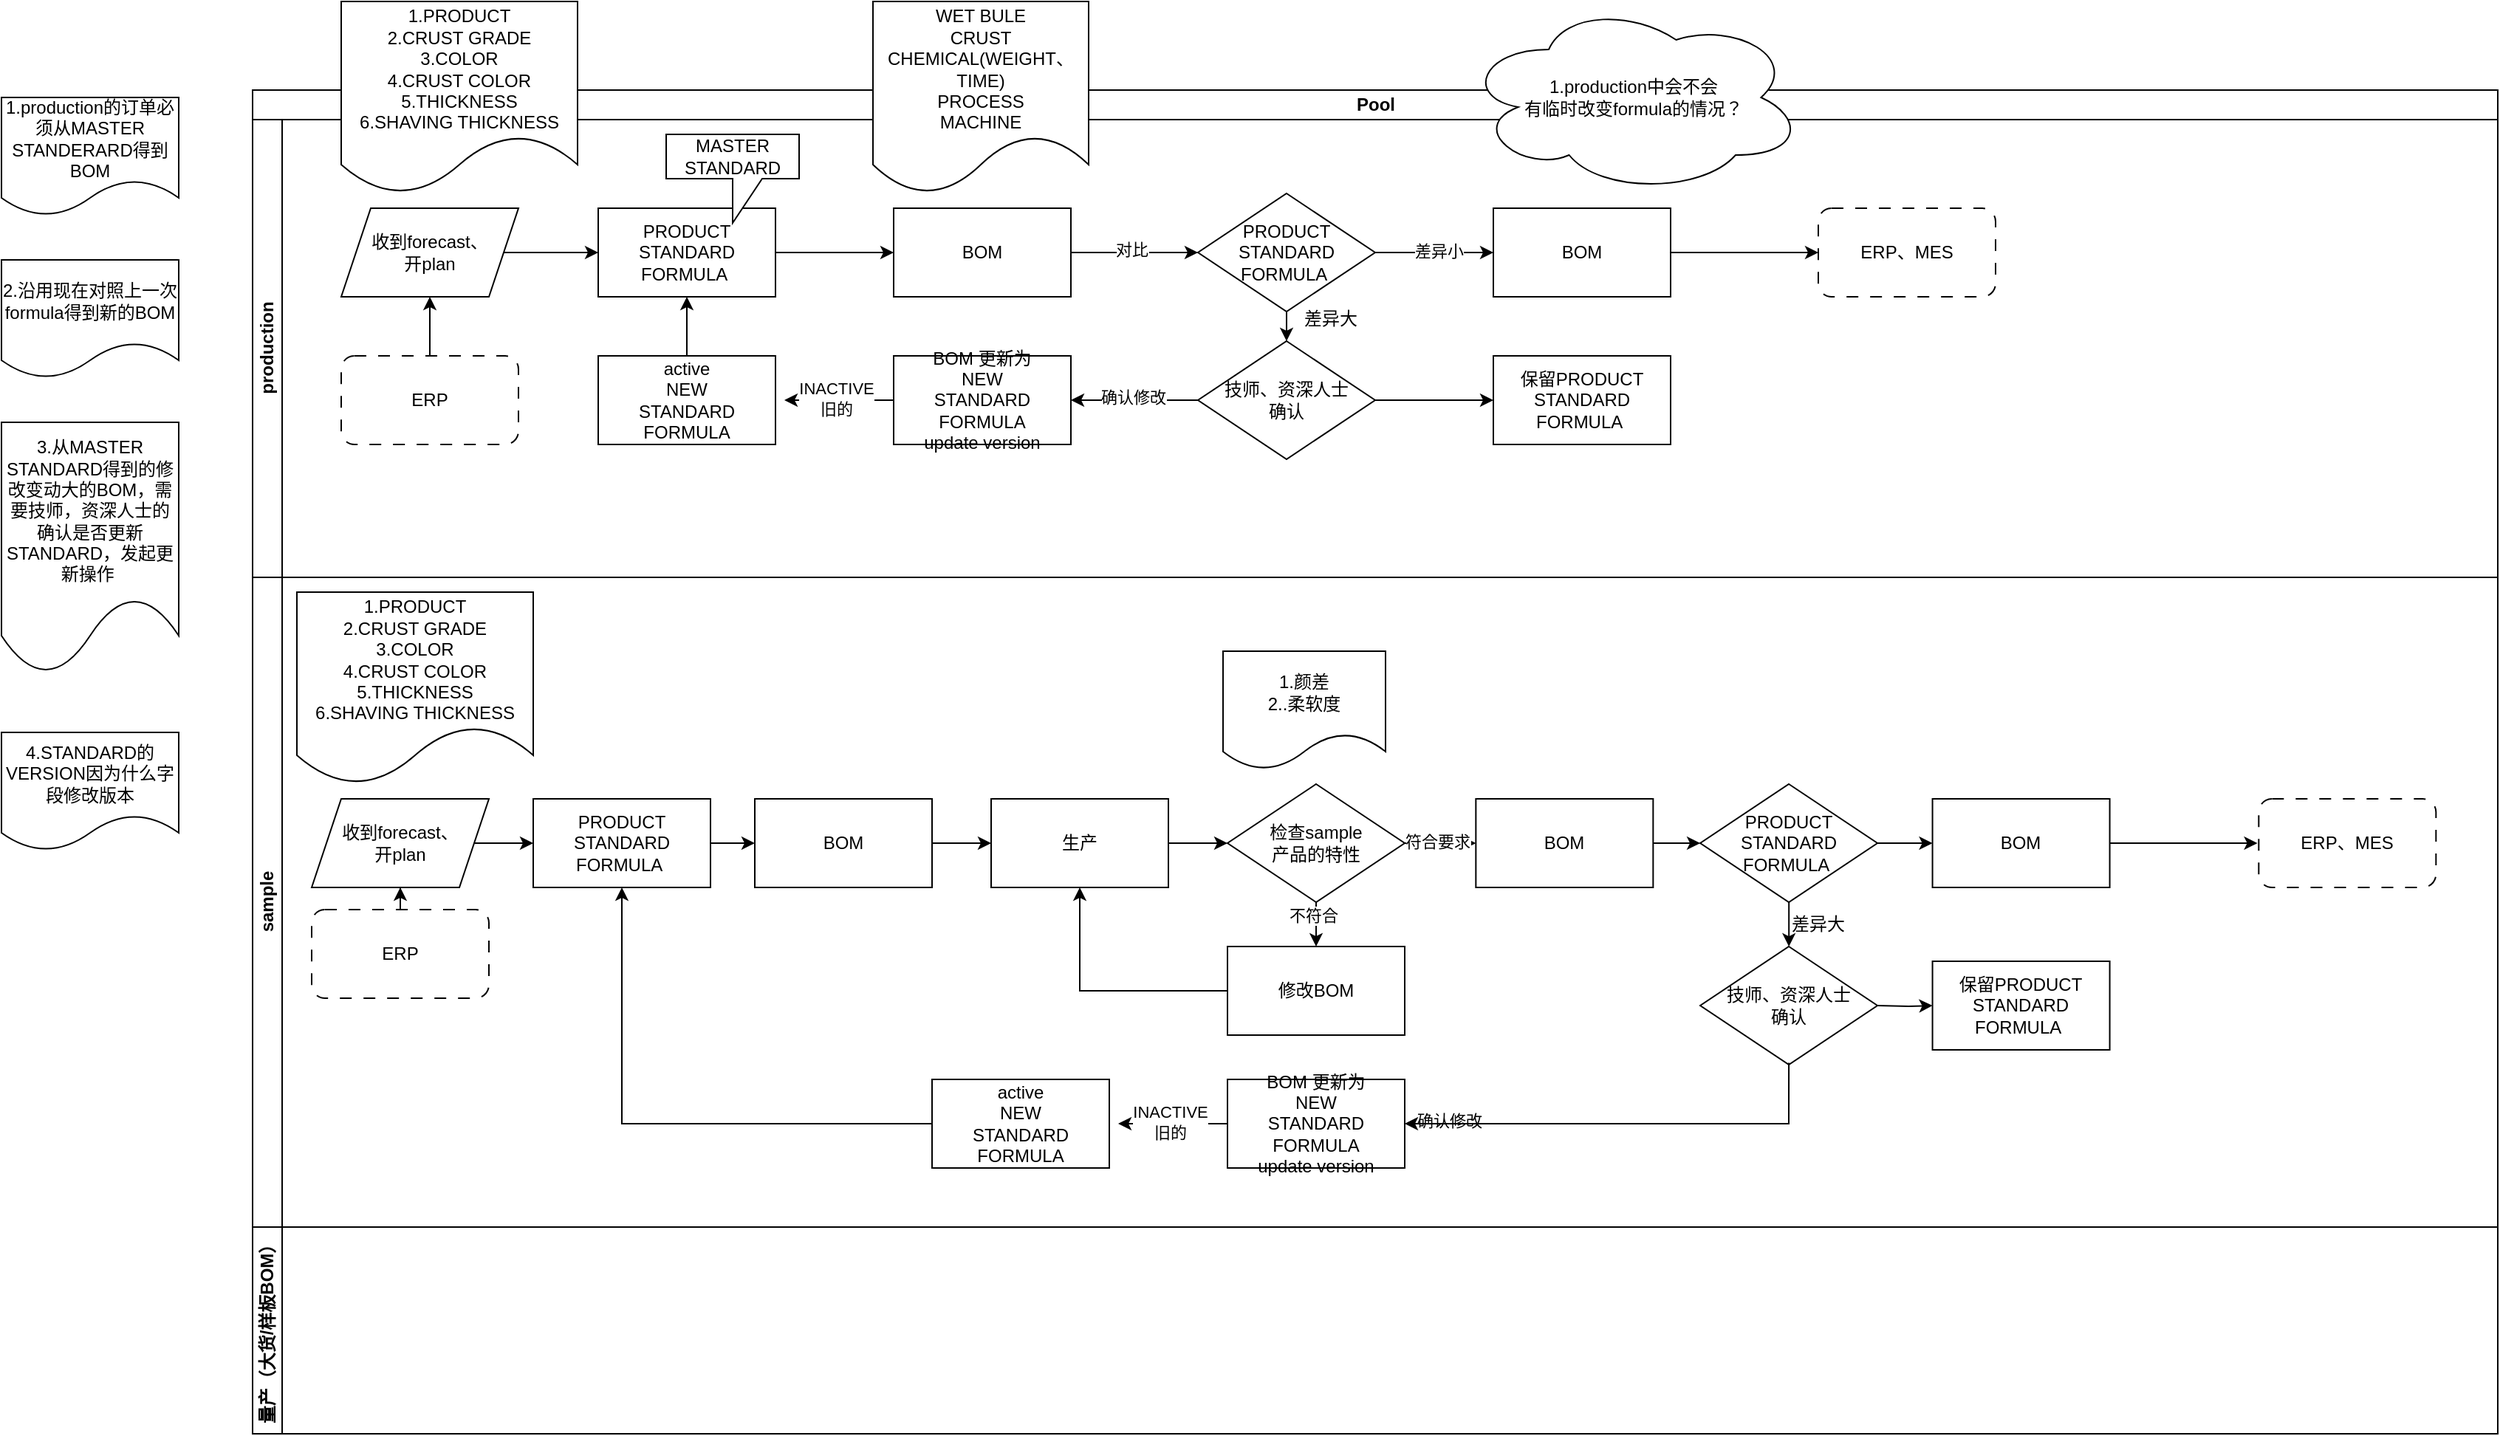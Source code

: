 <mxfile version="27.1.1" pages="2">
  <diagram name="第 1 页" id="sQYROUgLHm38iEHhPLaQ">
    <mxGraphModel dx="2177" dy="749" grid="1" gridSize="10" guides="1" tooltips="1" connect="1" arrows="1" fold="1" page="1" pageScale="1" pageWidth="827" pageHeight="1169" math="0" shadow="0">
      <root>
        <mxCell id="0" />
        <mxCell id="1" parent="0" />
        <mxCell id="b1RBJ78e9yClAMsC0I4h-2" value="Pool" style="swimlane;childLayout=stackLayout;resizeParent=1;resizeParentMax=0;horizontal=1;startSize=20;horizontalStack=0;html=1;" vertex="1" parent="1">
          <mxGeometry x="60" y="70" width="1520" height="330" as="geometry" />
        </mxCell>
        <mxCell id="b1RBJ78e9yClAMsC0I4h-3" value="production" style="swimlane;startSize=20;horizontal=0;html=1;" vertex="1" parent="b1RBJ78e9yClAMsC0I4h-2">
          <mxGeometry y="20" width="1520" height="310" as="geometry" />
        </mxCell>
        <mxCell id="b1RBJ78e9yClAMsC0I4h-19" value="" style="edgeStyle=orthogonalEdgeStyle;rounded=0;orthogonalLoop=1;jettySize=auto;html=1;" edge="1" parent="b1RBJ78e9yClAMsC0I4h-3" source="b1RBJ78e9yClAMsC0I4h-11" target="b1RBJ78e9yClAMsC0I4h-12">
          <mxGeometry relative="1" as="geometry" />
        </mxCell>
        <mxCell id="b1RBJ78e9yClAMsC0I4h-11" value="收到forecast、&lt;div&gt;开plan&lt;/div&gt;" style="shape=parallelogram;perimeter=parallelogramPerimeter;whiteSpace=wrap;html=1;fixedSize=1;" vertex="1" parent="b1RBJ78e9yClAMsC0I4h-3">
          <mxGeometry x="60" y="60" width="120" height="60" as="geometry" />
        </mxCell>
        <mxCell id="b1RBJ78e9yClAMsC0I4h-14" value="" style="edgeStyle=orthogonalEdgeStyle;rounded=0;orthogonalLoop=1;jettySize=auto;html=1;" edge="1" parent="b1RBJ78e9yClAMsC0I4h-3" source="b1RBJ78e9yClAMsC0I4h-12" target="b1RBJ78e9yClAMsC0I4h-13">
          <mxGeometry relative="1" as="geometry" />
        </mxCell>
        <mxCell id="b1RBJ78e9yClAMsC0I4h-12" value="PRODUCT STANDARD&lt;div&gt;FORMULA&amp;nbsp;&lt;/div&gt;" style="rounded=0;whiteSpace=wrap;html=1;" vertex="1" parent="b1RBJ78e9yClAMsC0I4h-3">
          <mxGeometry x="234" y="60" width="120" height="60" as="geometry" />
        </mxCell>
        <mxCell id="b1RBJ78e9yClAMsC0I4h-18" value="" style="edgeStyle=orthogonalEdgeStyle;rounded=0;orthogonalLoop=1;jettySize=auto;html=1;" edge="1" parent="b1RBJ78e9yClAMsC0I4h-3" source="b1RBJ78e9yClAMsC0I4h-13" target="b1RBJ78e9yClAMsC0I4h-17">
          <mxGeometry relative="1" as="geometry" />
        </mxCell>
        <mxCell id="b1RBJ78e9yClAMsC0I4h-20" value="对比" style="edgeLabel;html=1;align=center;verticalAlign=middle;resizable=0;points=[];" vertex="1" connectable="0" parent="b1RBJ78e9yClAMsC0I4h-18">
          <mxGeometry x="-0.046" y="2" relative="1" as="geometry">
            <mxPoint as="offset" />
          </mxGeometry>
        </mxCell>
        <mxCell id="b1RBJ78e9yClAMsC0I4h-13" value="BOM" style="rounded=0;whiteSpace=wrap;html=1;" vertex="1" parent="b1RBJ78e9yClAMsC0I4h-3">
          <mxGeometry x="434" y="60" width="120" height="60" as="geometry" />
        </mxCell>
        <mxCell id="b1RBJ78e9yClAMsC0I4h-22" value="" style="edgeStyle=orthogonalEdgeStyle;rounded=0;orthogonalLoop=1;jettySize=auto;html=1;" edge="1" parent="b1RBJ78e9yClAMsC0I4h-3" source="b1RBJ78e9yClAMsC0I4h-17" target="b1RBJ78e9yClAMsC0I4h-21">
          <mxGeometry relative="1" as="geometry" />
        </mxCell>
        <mxCell id="b1RBJ78e9yClAMsC0I4h-23" value="差异小" style="edgeLabel;html=1;align=center;verticalAlign=middle;resizable=0;points=[];" vertex="1" connectable="0" parent="b1RBJ78e9yClAMsC0I4h-22">
          <mxGeometry x="0.065" y="1" relative="1" as="geometry">
            <mxPoint as="offset" />
          </mxGeometry>
        </mxCell>
        <mxCell id="b1RBJ78e9yClAMsC0I4h-25" value="" style="edgeStyle=orthogonalEdgeStyle;rounded=0;orthogonalLoop=1;jettySize=auto;html=1;" edge="1" parent="b1RBJ78e9yClAMsC0I4h-3" source="b1RBJ78e9yClAMsC0I4h-17">
          <mxGeometry relative="1" as="geometry">
            <mxPoint x="700.034" y="150.0" as="targetPoint" />
          </mxGeometry>
        </mxCell>
        <mxCell id="b1RBJ78e9yClAMsC0I4h-17" value="PRODUCT STANDARD&lt;div&gt;FORMULA&amp;nbsp;&lt;/div&gt;" style="rhombus;whiteSpace=wrap;html=1;" vertex="1" parent="b1RBJ78e9yClAMsC0I4h-3">
          <mxGeometry x="640" y="50" width="120" height="80" as="geometry" />
        </mxCell>
        <mxCell id="b1RBJ78e9yClAMsC0I4h-21" value="BOM" style="whiteSpace=wrap;html=1;" vertex="1" parent="b1RBJ78e9yClAMsC0I4h-3">
          <mxGeometry x="840" y="60" width="120" height="60" as="geometry" />
        </mxCell>
        <mxCell id="b1RBJ78e9yClAMsC0I4h-26" value="差异大" style="text;html=1;align=center;verticalAlign=middle;whiteSpace=wrap;rounded=0;" vertex="1" parent="b1RBJ78e9yClAMsC0I4h-3">
          <mxGeometry x="700" y="120" width="60" height="30" as="geometry" />
        </mxCell>
        <mxCell id="b1RBJ78e9yClAMsC0I4h-29" value="" style="edgeStyle=orthogonalEdgeStyle;rounded=0;orthogonalLoop=1;jettySize=auto;html=1;" edge="1" parent="b1RBJ78e9yClAMsC0I4h-3" source="b1RBJ78e9yClAMsC0I4h-27" target="b1RBJ78e9yClAMsC0I4h-28">
          <mxGeometry relative="1" as="geometry" />
        </mxCell>
        <mxCell id="b1RBJ78e9yClAMsC0I4h-30" value="&lt;div&gt;&lt;span style=&quot;font-size: 12px; text-wrap-mode: wrap; background-color: rgb(236, 236, 236);&quot;&gt;&lt;br&gt;&lt;/span&gt;&lt;/div&gt;" style="edgeLabel;html=1;align=center;verticalAlign=middle;resizable=0;points=[];" vertex="1" connectable="0" parent="b1RBJ78e9yClAMsC0I4h-29">
          <mxGeometry x="-0.21" y="1" relative="1" as="geometry">
            <mxPoint as="offset" />
          </mxGeometry>
        </mxCell>
        <mxCell id="b1RBJ78e9yClAMsC0I4h-36" value="确认修改" style="edgeLabel;html=1;align=center;verticalAlign=middle;resizable=0;points=[];" vertex="1" connectable="0" parent="b1RBJ78e9yClAMsC0I4h-29">
          <mxGeometry x="0.02" y="-2" relative="1" as="geometry">
            <mxPoint as="offset" />
          </mxGeometry>
        </mxCell>
        <mxCell id="b1RBJ78e9yClAMsC0I4h-51" value="" style="edgeStyle=orthogonalEdgeStyle;rounded=0;orthogonalLoop=1;jettySize=auto;html=1;" edge="1" parent="b1RBJ78e9yClAMsC0I4h-3" source="b1RBJ78e9yClAMsC0I4h-27" target="b1RBJ78e9yClAMsC0I4h-46">
          <mxGeometry relative="1" as="geometry" />
        </mxCell>
        <mxCell id="b1RBJ78e9yClAMsC0I4h-27" value="技师、资深人士&lt;div&gt;确认&lt;/div&gt;" style="rhombus;whiteSpace=wrap;html=1;" vertex="1" parent="b1RBJ78e9yClAMsC0I4h-3">
          <mxGeometry x="640" y="150" width="120" height="80" as="geometry" />
        </mxCell>
        <mxCell id="b1RBJ78e9yClAMsC0I4h-32" value="" style="edgeStyle=orthogonalEdgeStyle;rounded=0;orthogonalLoop=1;jettySize=auto;html=1;" edge="1" parent="b1RBJ78e9yClAMsC0I4h-3" source="b1RBJ78e9yClAMsC0I4h-28">
          <mxGeometry relative="1" as="geometry">
            <mxPoint x="360" y="190.0" as="targetPoint" />
          </mxGeometry>
        </mxCell>
        <mxCell id="b1RBJ78e9yClAMsC0I4h-33" value="INACTIVE&lt;div&gt;旧的&lt;/div&gt;" style="edgeLabel;html=1;align=center;verticalAlign=middle;resizable=0;points=[];" vertex="1" connectable="0" parent="b1RBJ78e9yClAMsC0I4h-32">
          <mxGeometry x="0.061" y="-2" relative="1" as="geometry">
            <mxPoint as="offset" />
          </mxGeometry>
        </mxCell>
        <mxCell id="b1RBJ78e9yClAMsC0I4h-28" value="&lt;div&gt;BOM 更新为&lt;/div&gt;&lt;div&gt;NEW&lt;/div&gt;STANDARD&lt;div&gt;FORMULA&lt;/div&gt;&lt;div&gt;update version&lt;/div&gt;" style="whiteSpace=wrap;html=1;" vertex="1" parent="b1RBJ78e9yClAMsC0I4h-3">
          <mxGeometry x="434" y="160" width="120" height="60" as="geometry" />
        </mxCell>
        <mxCell id="b1RBJ78e9yClAMsC0I4h-35" value="" style="edgeStyle=orthogonalEdgeStyle;rounded=0;orthogonalLoop=1;jettySize=auto;html=1;" edge="1" parent="b1RBJ78e9yClAMsC0I4h-3" source="b1RBJ78e9yClAMsC0I4h-34" target="b1RBJ78e9yClAMsC0I4h-12">
          <mxGeometry relative="1" as="geometry" />
        </mxCell>
        <mxCell id="b1RBJ78e9yClAMsC0I4h-34" value="active&lt;div&gt;&lt;div&gt;NEW&lt;/div&gt;STANDARD&lt;div&gt;FORMULA&lt;/div&gt;&lt;/div&gt;" style="rounded=0;whiteSpace=wrap;html=1;" vertex="1" parent="b1RBJ78e9yClAMsC0I4h-3">
          <mxGeometry x="234" y="160" width="120" height="60" as="geometry" />
        </mxCell>
        <mxCell id="b1RBJ78e9yClAMsC0I4h-39" value="" style="endArrow=classic;html=1;rounded=0;" edge="1" parent="b1RBJ78e9yClAMsC0I4h-3">
          <mxGeometry width="50" height="50" relative="1" as="geometry">
            <mxPoint x="960" y="90" as="sourcePoint" />
            <mxPoint x="1060" y="90" as="targetPoint" />
          </mxGeometry>
        </mxCell>
        <mxCell id="b1RBJ78e9yClAMsC0I4h-40" value="ERP、MES" style="rounded=1;whiteSpace=wrap;html=1;dashed=1;dashPattern=8 8;" vertex="1" parent="b1RBJ78e9yClAMsC0I4h-3">
          <mxGeometry x="1060" y="60" width="120" height="60" as="geometry" />
        </mxCell>
        <mxCell id="b1RBJ78e9yClAMsC0I4h-43" value="MASTER&lt;br&gt;STANDARD" style="shape=callout;whiteSpace=wrap;html=1;perimeter=calloutPerimeter;" vertex="1" parent="b1RBJ78e9yClAMsC0I4h-3">
          <mxGeometry x="280" y="10" width="90" height="60" as="geometry" />
        </mxCell>
        <mxCell id="b1RBJ78e9yClAMsC0I4h-45" value="" style="edgeStyle=orthogonalEdgeStyle;rounded=0;orthogonalLoop=1;jettySize=auto;html=1;" edge="1" parent="b1RBJ78e9yClAMsC0I4h-3" source="b1RBJ78e9yClAMsC0I4h-44" target="b1RBJ78e9yClAMsC0I4h-11">
          <mxGeometry relative="1" as="geometry" />
        </mxCell>
        <mxCell id="b1RBJ78e9yClAMsC0I4h-44" value="ERP" style="rounded=1;whiteSpace=wrap;html=1;dashed=1;dashPattern=8 8;" vertex="1" parent="b1RBJ78e9yClAMsC0I4h-3">
          <mxGeometry x="60" y="160" width="120" height="60" as="geometry" />
        </mxCell>
        <mxCell id="b1RBJ78e9yClAMsC0I4h-46" value="保留PRODUCT STANDARD&lt;div&gt;FORMULA&amp;nbsp;&lt;/div&gt;" style="whiteSpace=wrap;html=1;" vertex="1" parent="b1RBJ78e9yClAMsC0I4h-3">
          <mxGeometry x="840" y="160" width="120" height="60" as="geometry" />
        </mxCell>
        <mxCell id="b1RBJ78e9yClAMsC0I4h-4" value="sample" style="swimlane;startSize=20;horizontal=0;html=1;" vertex="1" parent="1">
          <mxGeometry x="60" y="400" width="1520" height="440" as="geometry" />
        </mxCell>
        <mxCell id="b1RBJ78e9yClAMsC0I4h-55" value="" style="edgeStyle=orthogonalEdgeStyle;rounded=0;orthogonalLoop=1;jettySize=auto;html=1;" edge="1" parent="b1RBJ78e9yClAMsC0I4h-4" source="b1RBJ78e9yClAMsC0I4h-53" target="b1RBJ78e9yClAMsC0I4h-54">
          <mxGeometry relative="1" as="geometry" />
        </mxCell>
        <mxCell id="b1RBJ78e9yClAMsC0I4h-53" value="ERP" style="rounded=1;whiteSpace=wrap;html=1;dashed=1;dashPattern=8 8;" vertex="1" parent="b1RBJ78e9yClAMsC0I4h-4">
          <mxGeometry x="40" y="225" width="120" height="60" as="geometry" />
        </mxCell>
        <mxCell id="b1RBJ78e9yClAMsC0I4h-58" value="" style="edgeStyle=orthogonalEdgeStyle;rounded=0;orthogonalLoop=1;jettySize=auto;html=1;" edge="1" parent="b1RBJ78e9yClAMsC0I4h-4" source="b1RBJ78e9yClAMsC0I4h-54" target="b1RBJ78e9yClAMsC0I4h-57">
          <mxGeometry relative="1" as="geometry" />
        </mxCell>
        <mxCell id="b1RBJ78e9yClAMsC0I4h-54" value="收到forecast、&lt;div&gt;开plan&lt;/div&gt;" style="shape=parallelogram;perimeter=parallelogramPerimeter;whiteSpace=wrap;html=1;fixedSize=1;" vertex="1" parent="b1RBJ78e9yClAMsC0I4h-4">
          <mxGeometry x="40" y="150" width="120" height="60" as="geometry" />
        </mxCell>
        <mxCell id="b1RBJ78e9yClAMsC0I4h-56" value="1.PRODUCT&lt;div&gt;2.CRUST GRADE&lt;/div&gt;&lt;div&gt;3.COLOR&lt;/div&gt;&lt;div&gt;4.CRUST COLOR&lt;/div&gt;&lt;div&gt;5.THICKNESS&lt;/div&gt;&lt;div&gt;6.SHAVING THICKNESS&lt;/div&gt;" style="shape=document;whiteSpace=wrap;html=1;boundedLbl=1;" vertex="1" parent="b1RBJ78e9yClAMsC0I4h-4">
          <mxGeometry x="30" y="10" width="160" height="130" as="geometry" />
        </mxCell>
        <mxCell id="b1RBJ78e9yClAMsC0I4h-60" value="" style="edgeStyle=orthogonalEdgeStyle;rounded=0;orthogonalLoop=1;jettySize=auto;html=1;" edge="1" parent="b1RBJ78e9yClAMsC0I4h-4" source="b1RBJ78e9yClAMsC0I4h-57" target="b1RBJ78e9yClAMsC0I4h-59">
          <mxGeometry relative="1" as="geometry" />
        </mxCell>
        <mxCell id="b1RBJ78e9yClAMsC0I4h-57" value="PRODUCT STANDARD&lt;div&gt;FORMULA&amp;nbsp;&lt;/div&gt;" style="whiteSpace=wrap;html=1;" vertex="1" parent="b1RBJ78e9yClAMsC0I4h-4">
          <mxGeometry x="190" y="150" width="120" height="60" as="geometry" />
        </mxCell>
        <mxCell id="b1RBJ78e9yClAMsC0I4h-62" value="" style="edgeStyle=orthogonalEdgeStyle;rounded=0;orthogonalLoop=1;jettySize=auto;html=1;" edge="1" parent="b1RBJ78e9yClAMsC0I4h-4" source="b1RBJ78e9yClAMsC0I4h-59" target="b1RBJ78e9yClAMsC0I4h-61">
          <mxGeometry relative="1" as="geometry" />
        </mxCell>
        <mxCell id="b1RBJ78e9yClAMsC0I4h-59" value="BOM" style="whiteSpace=wrap;html=1;" vertex="1" parent="b1RBJ78e9yClAMsC0I4h-4">
          <mxGeometry x="340" y="150" width="120" height="60" as="geometry" />
        </mxCell>
        <mxCell id="b1RBJ78e9yClAMsC0I4h-64" value="" style="edgeStyle=orthogonalEdgeStyle;rounded=0;orthogonalLoop=1;jettySize=auto;html=1;" edge="1" parent="b1RBJ78e9yClAMsC0I4h-4" source="b1RBJ78e9yClAMsC0I4h-61" target="b1RBJ78e9yClAMsC0I4h-63">
          <mxGeometry relative="1" as="geometry" />
        </mxCell>
        <mxCell id="b1RBJ78e9yClAMsC0I4h-61" value="生产" style="whiteSpace=wrap;html=1;" vertex="1" parent="b1RBJ78e9yClAMsC0I4h-4">
          <mxGeometry x="500" y="150" width="120" height="60" as="geometry" />
        </mxCell>
        <mxCell id="b1RBJ78e9yClAMsC0I4h-67" value="" style="edgeStyle=orthogonalEdgeStyle;rounded=0;orthogonalLoop=1;jettySize=auto;html=1;" edge="1" parent="b1RBJ78e9yClAMsC0I4h-4" source="b1RBJ78e9yClAMsC0I4h-63" target="b1RBJ78e9yClAMsC0I4h-66">
          <mxGeometry relative="1" as="geometry" />
        </mxCell>
        <mxCell id="b1RBJ78e9yClAMsC0I4h-68" value="符合要求" style="edgeLabel;html=1;align=center;verticalAlign=middle;resizable=0;points=[];" vertex="1" connectable="0" parent="b1RBJ78e9yClAMsC0I4h-67">
          <mxGeometry x="-0.1" y="1" relative="1" as="geometry">
            <mxPoint as="offset" />
          </mxGeometry>
        </mxCell>
        <mxCell id="b1RBJ78e9yClAMsC0I4h-70" value="" style="edgeStyle=orthogonalEdgeStyle;rounded=0;orthogonalLoop=1;jettySize=auto;html=1;" edge="1" parent="b1RBJ78e9yClAMsC0I4h-4" source="b1RBJ78e9yClAMsC0I4h-63" target="b1RBJ78e9yClAMsC0I4h-69">
          <mxGeometry relative="1" as="geometry" />
        </mxCell>
        <mxCell id="b1RBJ78e9yClAMsC0I4h-71" value="不符合" style="edgeLabel;html=1;align=center;verticalAlign=middle;resizable=0;points=[];" vertex="1" connectable="0" parent="b1RBJ78e9yClAMsC0I4h-70">
          <mxGeometry x="-0.633" y="-2" relative="1" as="geometry">
            <mxPoint as="offset" />
          </mxGeometry>
        </mxCell>
        <mxCell id="b1RBJ78e9yClAMsC0I4h-63" value="检查sample&lt;div&gt;产品的特性&lt;/div&gt;" style="rhombus;whiteSpace=wrap;html=1;" vertex="1" parent="b1RBJ78e9yClAMsC0I4h-4">
          <mxGeometry x="660" y="140" width="120" height="80" as="geometry" />
        </mxCell>
        <mxCell id="b1RBJ78e9yClAMsC0I4h-65" value="1.颜差&lt;div&gt;2..柔软度&lt;/div&gt;" style="shape=document;whiteSpace=wrap;html=1;boundedLbl=1;" vertex="1" parent="b1RBJ78e9yClAMsC0I4h-4">
          <mxGeometry x="657" y="50" width="110" height="80" as="geometry" />
        </mxCell>
        <mxCell id="b1RBJ78e9yClAMsC0I4h-75" value="" style="edgeStyle=orthogonalEdgeStyle;rounded=0;orthogonalLoop=1;jettySize=auto;html=1;" edge="1" parent="b1RBJ78e9yClAMsC0I4h-4" source="b1RBJ78e9yClAMsC0I4h-66" target="b1RBJ78e9yClAMsC0I4h-74">
          <mxGeometry relative="1" as="geometry" />
        </mxCell>
        <mxCell id="b1RBJ78e9yClAMsC0I4h-66" value="BOM" style="whiteSpace=wrap;html=1;" vertex="1" parent="b1RBJ78e9yClAMsC0I4h-4">
          <mxGeometry x="828.17" y="150" width="120" height="60" as="geometry" />
        </mxCell>
        <mxCell id="b1RBJ78e9yClAMsC0I4h-69" value="修改BOM" style="whiteSpace=wrap;html=1;" vertex="1" parent="b1RBJ78e9yClAMsC0I4h-4">
          <mxGeometry x="660" y="250" width="120" height="60" as="geometry" />
        </mxCell>
        <mxCell id="b1RBJ78e9yClAMsC0I4h-73" value="" style="endArrow=classic;html=1;rounded=0;entryX=0.5;entryY=1;entryDx=0;entryDy=0;" edge="1" parent="b1RBJ78e9yClAMsC0I4h-4" target="b1RBJ78e9yClAMsC0I4h-61">
          <mxGeometry width="50" height="50" relative="1" as="geometry">
            <mxPoint x="660" y="280" as="sourcePoint" />
            <mxPoint x="750" y="230" as="targetPoint" />
            <Array as="points">
              <mxPoint x="560" y="280" />
            </Array>
          </mxGeometry>
        </mxCell>
        <mxCell id="b1RBJ78e9yClAMsC0I4h-78" value="" style="edgeStyle=orthogonalEdgeStyle;rounded=0;orthogonalLoop=1;jettySize=auto;html=1;" edge="1" parent="b1RBJ78e9yClAMsC0I4h-4" source="b1RBJ78e9yClAMsC0I4h-74" target="b1RBJ78e9yClAMsC0I4h-77">
          <mxGeometry relative="1" as="geometry" />
        </mxCell>
        <mxCell id="b1RBJ78e9yClAMsC0I4h-93" value="" style="edgeStyle=orthogonalEdgeStyle;rounded=0;orthogonalLoop=1;jettySize=auto;html=1;" edge="1" parent="b1RBJ78e9yClAMsC0I4h-4" source="b1RBJ78e9yClAMsC0I4h-74" target="b1RBJ78e9yClAMsC0I4h-90">
          <mxGeometry relative="1" as="geometry" />
        </mxCell>
        <mxCell id="b1RBJ78e9yClAMsC0I4h-74" value="PRODUCT STANDARD&lt;div&gt;FORMULA&amp;nbsp;&lt;/div&gt;" style="rhombus;whiteSpace=wrap;html=1;" vertex="1" parent="b1RBJ78e9yClAMsC0I4h-4">
          <mxGeometry x="980.05" y="140" width="120" height="80" as="geometry" />
        </mxCell>
        <mxCell id="b1RBJ78e9yClAMsC0I4h-76" value="差异大" style="text;html=1;align=center;verticalAlign=middle;whiteSpace=wrap;rounded=0;" vertex="1" parent="b1RBJ78e9yClAMsC0I4h-4">
          <mxGeometry x="1030.0" y="220" width="60" height="30" as="geometry" />
        </mxCell>
        <mxCell id="b1RBJ78e9yClAMsC0I4h-77" value="技师、资深人士&lt;div&gt;确认&lt;/div&gt;" style="rhombus;whiteSpace=wrap;html=1;" vertex="1" parent="b1RBJ78e9yClAMsC0I4h-4">
          <mxGeometry x="980.05" y="250" width="120" height="80" as="geometry" />
        </mxCell>
        <mxCell id="b1RBJ78e9yClAMsC0I4h-79" value="&lt;div&gt;&lt;span style=&quot;font-size: 12px; text-wrap-mode: wrap; background-color: rgb(236, 236, 236);&quot;&gt;&lt;br&gt;&lt;/span&gt;&lt;/div&gt;" style="edgeLabel;html=1;align=center;verticalAlign=middle;resizable=0;points=[];" vertex="1" connectable="0" parent="b1RBJ78e9yClAMsC0I4h-4">
          <mxGeometry x="820.003" y="371.0" as="geometry" />
        </mxCell>
        <mxCell id="b1RBJ78e9yClAMsC0I4h-80" value="确认修改" style="edgeLabel;html=1;align=center;verticalAlign=middle;resizable=0;points=[];" vertex="1" connectable="0" parent="b1RBJ78e9yClAMsC0I4h-4">
          <mxGeometry x="810.003" y="368" as="geometry" />
        </mxCell>
        <mxCell id="b1RBJ78e9yClAMsC0I4h-81" value="" style="edgeStyle=orthogonalEdgeStyle;rounded=0;orthogonalLoop=1;jettySize=auto;html=1;" edge="1" parent="b1RBJ78e9yClAMsC0I4h-4" source="b1RBJ78e9yClAMsC0I4h-83">
          <mxGeometry relative="1" as="geometry">
            <mxPoint x="586" y="370.0" as="targetPoint" />
          </mxGeometry>
        </mxCell>
        <mxCell id="b1RBJ78e9yClAMsC0I4h-82" value="INACTIVE&lt;div&gt;旧的&lt;/div&gt;" style="edgeLabel;html=1;align=center;verticalAlign=middle;resizable=0;points=[];" vertex="1" connectable="0" parent="b1RBJ78e9yClAMsC0I4h-81">
          <mxGeometry x="0.061" y="-2" relative="1" as="geometry">
            <mxPoint as="offset" />
          </mxGeometry>
        </mxCell>
        <mxCell id="b1RBJ78e9yClAMsC0I4h-83" value="&lt;div&gt;BOM 更新为&lt;/div&gt;&lt;div&gt;NEW&lt;/div&gt;STANDARD&lt;div&gt;FORMULA&lt;/div&gt;&lt;div&gt;update version&lt;/div&gt;" style="whiteSpace=wrap;html=1;" vertex="1" parent="b1RBJ78e9yClAMsC0I4h-4">
          <mxGeometry x="660" y="340" width="120" height="60" as="geometry" />
        </mxCell>
        <mxCell id="b1RBJ78e9yClAMsC0I4h-84" value="active&lt;div&gt;&lt;div&gt;NEW&lt;/div&gt;STANDARD&lt;div&gt;FORMULA&lt;/div&gt;&lt;/div&gt;" style="rounded=0;whiteSpace=wrap;html=1;" vertex="1" parent="b1RBJ78e9yClAMsC0I4h-4">
          <mxGeometry x="460" y="340" width="120" height="60" as="geometry" />
        </mxCell>
        <mxCell id="b1RBJ78e9yClAMsC0I4h-85" value="" style="endArrow=classic;html=1;rounded=0;entryX=1;entryY=0.5;entryDx=0;entryDy=0;exitX=0.5;exitY=0.985;exitDx=0;exitDy=0;exitPerimeter=0;" edge="1" parent="b1RBJ78e9yClAMsC0I4h-4" source="b1RBJ78e9yClAMsC0I4h-77" target="b1RBJ78e9yClAMsC0I4h-83">
          <mxGeometry width="50" height="50" relative="1" as="geometry">
            <mxPoint x="1090" y="330" as="sourcePoint" />
            <mxPoint x="1140" y="280" as="targetPoint" />
            <Array as="points">
              <mxPoint x="1040" y="370" />
            </Array>
          </mxGeometry>
        </mxCell>
        <mxCell id="b1RBJ78e9yClAMsC0I4h-86" value="" style="endArrow=classic;html=1;rounded=0;entryX=0.5;entryY=1;entryDx=0;entryDy=0;" edge="1" parent="b1RBJ78e9yClAMsC0I4h-4" target="b1RBJ78e9yClAMsC0I4h-57">
          <mxGeometry width="50" height="50" relative="1" as="geometry">
            <mxPoint x="460" y="370" as="sourcePoint" />
            <mxPoint x="510" y="320" as="targetPoint" />
            <Array as="points">
              <mxPoint x="250" y="370" />
            </Array>
          </mxGeometry>
        </mxCell>
        <mxCell id="b1RBJ78e9yClAMsC0I4h-87" value="" style="edgeStyle=orthogonalEdgeStyle;rounded=0;orthogonalLoop=1;jettySize=auto;html=1;" edge="1" parent="b1RBJ78e9yClAMsC0I4h-4" target="b1RBJ78e9yClAMsC0I4h-88">
          <mxGeometry relative="1" as="geometry">
            <mxPoint x="1100.05" y="290" as="sourcePoint" />
          </mxGeometry>
        </mxCell>
        <mxCell id="b1RBJ78e9yClAMsC0I4h-88" value="保留PRODUCT STANDARD&lt;div&gt;FORMULA&amp;nbsp;&lt;/div&gt;" style="whiteSpace=wrap;html=1;" vertex="1" parent="b1RBJ78e9yClAMsC0I4h-4">
          <mxGeometry x="1137.29" y="260" width="120" height="60" as="geometry" />
        </mxCell>
        <mxCell id="b1RBJ78e9yClAMsC0I4h-90" value="BOM" style="whiteSpace=wrap;html=1;" vertex="1" parent="b1RBJ78e9yClAMsC0I4h-4">
          <mxGeometry x="1137.291" y="150" width="120" height="60" as="geometry" />
        </mxCell>
        <mxCell id="b1RBJ78e9yClAMsC0I4h-91" value="" style="endArrow=classic;html=1;rounded=0;" edge="1" parent="b1RBJ78e9yClAMsC0I4h-4">
          <mxGeometry width="50" height="50" relative="1" as="geometry">
            <mxPoint x="1257.291" y="180" as="sourcePoint" />
            <mxPoint x="1357.291" y="180" as="targetPoint" />
          </mxGeometry>
        </mxCell>
        <mxCell id="b1RBJ78e9yClAMsC0I4h-92" value="ERP、MES" style="rounded=1;whiteSpace=wrap;html=1;dashed=1;dashPattern=8 8;" vertex="1" parent="b1RBJ78e9yClAMsC0I4h-4">
          <mxGeometry x="1358.171" y="150" width="120" height="60" as="geometry" />
        </mxCell>
        <mxCell id="b1RBJ78e9yClAMsC0I4h-7" value="1.production的订单必须从MASTER STANDERARD得到BOM" style="shape=document;whiteSpace=wrap;html=1;boundedLbl=1;" vertex="1" parent="1">
          <mxGeometry x="-110" y="75" width="120" height="80" as="geometry" />
        </mxCell>
        <mxCell id="b1RBJ78e9yClAMsC0I4h-8" value="2.沿用现在对照上一次formula得到新的BOM" style="shape=document;whiteSpace=wrap;html=1;boundedLbl=1;" vertex="1" parent="1">
          <mxGeometry x="-110" y="185" width="120" height="80" as="geometry" />
        </mxCell>
        <mxCell id="b1RBJ78e9yClAMsC0I4h-9" value="3.从MASTER STANDARD得到的修改变动大的BOM，需要技师，资深人士的确认是否更新STANDARD，发起更新操作&amp;nbsp;" style="shape=document;whiteSpace=wrap;html=1;boundedLbl=1;" vertex="1" parent="1">
          <mxGeometry x="-110" y="295" width="120" height="170" as="geometry" />
        </mxCell>
        <mxCell id="b1RBJ78e9yClAMsC0I4h-10" value="4.STANDARD的VERSION因为什么字段修改版本" style="shape=document;whiteSpace=wrap;html=1;boundedLbl=1;" vertex="1" parent="1">
          <mxGeometry x="-110" y="505" width="120" height="80" as="geometry" />
        </mxCell>
        <mxCell id="b1RBJ78e9yClAMsC0I4h-16" value="WET BULE&lt;div&gt;CRUST&lt;/div&gt;&lt;div&gt;CHEMICAL(WEIGHT、TIME)&lt;/div&gt;&lt;div&gt;PROCESS&lt;/div&gt;&lt;div&gt;MACHINE&lt;/div&gt;" style="shape=document;whiteSpace=wrap;html=1;boundedLbl=1;" vertex="1" parent="1">
          <mxGeometry x="480" y="10" width="146" height="130" as="geometry" />
        </mxCell>
        <mxCell id="b1RBJ78e9yClAMsC0I4h-41" value="1.PRODUCT&lt;div&gt;2.CRUST&amp;nbsp;&lt;span style=&quot;background-color: transparent; color: light-dark(rgb(0, 0, 0), rgb(255, 255, 255));&quot;&gt;GRADE&lt;/span&gt;&lt;/div&gt;&lt;div&gt;3.COLOR&lt;/div&gt;&lt;div&gt;4.CRUST COLOR&lt;/div&gt;&lt;div&gt;5.THICKNESS&lt;/div&gt;&lt;div&gt;6.SHAVING THICKNESS&lt;/div&gt;" style="shape=document;whiteSpace=wrap;html=1;boundedLbl=1;" vertex="1" parent="1">
          <mxGeometry x="120" y="10" width="160" height="130" as="geometry" />
        </mxCell>
        <mxCell id="b1RBJ78e9yClAMsC0I4h-5" value="量产（大货/样板BOM）" style="swimlane;startSize=20;horizontal=0;html=1;" vertex="1" parent="1">
          <mxGeometry x="60" y="840" width="1520" height="140" as="geometry" />
        </mxCell>
        <mxCell id="b1RBJ78e9yClAMsC0I4h-95" value="1.production中会不会&lt;div&gt;有临时改变formula的情况？&lt;/div&gt;" style="ellipse;shape=cloud;whiteSpace=wrap;html=1;" vertex="1" parent="1">
          <mxGeometry x="880" y="10" width="230" height="130" as="geometry" />
        </mxCell>
      </root>
    </mxGraphModel>
  </diagram>
  <diagram id="eKDv6kV4aeMhozNe5-u2" name="第 2 页">
    <mxGraphModel dx="1418" dy="786" grid="1" gridSize="10" guides="1" tooltips="1" connect="1" arrows="1" fold="1" page="1" pageScale="1" pageWidth="827" pageHeight="1169" math="0" shadow="0">
      <root>
        <mxCell id="0" />
        <mxCell id="1" parent="0" />
        <mxCell id="yB1N_L5eAtQZZIqY8MZO-1" value="Pool" style="swimlane;childLayout=stackLayout;resizeParent=1;resizeParentMax=0;horizontal=1;startSize=20;horizontalStack=0;html=1;" vertex="1" parent="1">
          <mxGeometry x="180" y="190" width="1320" height="330" as="geometry" />
        </mxCell>
        <mxCell id="yB1N_L5eAtQZZIqY8MZO-2" value="" style="swimlane;startSize=120;horizontal=0;html=1;" vertex="1" parent="yB1N_L5eAtQZZIqY8MZO-1">
          <mxGeometry y="20" width="1320" height="310" as="geometry" />
        </mxCell>
        <mxCell id="yB1N_L5eAtQZZIqY8MZO-3" value="" style="edgeStyle=orthogonalEdgeStyle;rounded=0;orthogonalLoop=1;jettySize=auto;html=1;" edge="1" parent="yB1N_L5eAtQZZIqY8MZO-2" source="yB1N_L5eAtQZZIqY8MZO-4" target="yB1N_L5eAtQZZIqY8MZO-6">
          <mxGeometry relative="1" as="geometry" />
        </mxCell>
        <mxCell id="yB1N_L5eAtQZZIqY8MZO-4" value="&lt;div&gt;plan&lt;/div&gt;" style="shape=parallelogram;perimeter=parallelogramPerimeter;whiteSpace=wrap;html=1;fixedSize=1;" vertex="1" parent="yB1N_L5eAtQZZIqY8MZO-2">
          <mxGeometry x="150" y="50" width="120" height="60" as="geometry" />
        </mxCell>
        <mxCell id="yB1N_L5eAtQZZIqY8MZO-5" value="" style="edgeStyle=orthogonalEdgeStyle;rounded=0;orthogonalLoop=1;jettySize=auto;html=1;" edge="1" parent="yB1N_L5eAtQZZIqY8MZO-2" source="yB1N_L5eAtQZZIqY8MZO-6" target="yB1N_L5eAtQZZIqY8MZO-9">
          <mxGeometry relative="1" as="geometry" />
        </mxCell>
        <mxCell id="yB1N_L5eAtQZZIqY8MZO-6" value="PRODUCT STANDARD&lt;div&gt;MASTER&lt;/div&gt;" style="rounded=0;whiteSpace=wrap;html=1;" vertex="1" parent="yB1N_L5eAtQZZIqY8MZO-2">
          <mxGeometry x="324" y="50" width="120" height="60" as="geometry" />
        </mxCell>
        <mxCell id="yB1N_L5eAtQZZIqY8MZO-7" value="" style="edgeStyle=orthogonalEdgeStyle;rounded=0;orthogonalLoop=1;jettySize=auto;html=1;" edge="1" parent="yB1N_L5eAtQZZIqY8MZO-2" source="yB1N_L5eAtQZZIqY8MZO-9" target="yB1N_L5eAtQZZIqY8MZO-13">
          <mxGeometry relative="1" as="geometry" />
        </mxCell>
        <mxCell id="yB1N_L5eAtQZZIqY8MZO-8" value="对比" style="edgeLabel;html=1;align=center;verticalAlign=middle;resizable=0;points=[];" vertex="1" connectable="0" parent="yB1N_L5eAtQZZIqY8MZO-7">
          <mxGeometry x="-0.046" y="2" relative="1" as="geometry">
            <mxPoint as="offset" />
          </mxGeometry>
        </mxCell>
        <mxCell id="yB1N_L5eAtQZZIqY8MZO-9" value="BOM" style="rounded=0;whiteSpace=wrap;html=1;" vertex="1" parent="yB1N_L5eAtQZZIqY8MZO-2">
          <mxGeometry x="524" y="50" width="120" height="60" as="geometry" />
        </mxCell>
        <mxCell id="yB1N_L5eAtQZZIqY8MZO-12" value="" style="edgeStyle=orthogonalEdgeStyle;rounded=0;orthogonalLoop=1;jettySize=auto;html=1;" edge="1" parent="yB1N_L5eAtQZZIqY8MZO-2" source="yB1N_L5eAtQZZIqY8MZO-13">
          <mxGeometry relative="1" as="geometry">
            <mxPoint x="790.034" y="140.0" as="targetPoint" />
          </mxGeometry>
        </mxCell>
        <mxCell id="yB1N_L5eAtQZZIqY8MZO-87" value="有变化" style="edgeLabel;html=1;align=center;verticalAlign=middle;resizable=0;points=[];" vertex="1" connectable="0" parent="yB1N_L5eAtQZZIqY8MZO-12">
          <mxGeometry x="-0.428" y="-1" relative="1" as="geometry">
            <mxPoint y="3" as="offset" />
          </mxGeometry>
        </mxCell>
        <mxCell id="yB1N_L5eAtQZZIqY8MZO-85" value="" style="edgeStyle=orthogonalEdgeStyle;rounded=0;orthogonalLoop=1;jettySize=auto;html=1;" edge="1" parent="yB1N_L5eAtQZZIqY8MZO-2" source="yB1N_L5eAtQZZIqY8MZO-13" target="yB1N_L5eAtQZZIqY8MZO-84">
          <mxGeometry relative="1" as="geometry" />
        </mxCell>
        <mxCell id="yB1N_L5eAtQZZIqY8MZO-86" value="无变化" style="edgeLabel;html=1;align=center;verticalAlign=middle;resizable=0;points=[];" vertex="1" connectable="0" parent="yB1N_L5eAtQZZIqY8MZO-85">
          <mxGeometry x="-0.1" y="1" relative="1" as="geometry">
            <mxPoint as="offset" />
          </mxGeometry>
        </mxCell>
        <mxCell id="yB1N_L5eAtQZZIqY8MZO-13" value="PRODUCT STANDARD&lt;div&gt;FORMULA&amp;nbsp;&lt;/div&gt;" style="rhombus;whiteSpace=wrap;html=1;" vertex="1" parent="yB1N_L5eAtQZZIqY8MZO-2">
          <mxGeometry x="730" y="40" width="120" height="80" as="geometry" />
        </mxCell>
        <mxCell id="yB1N_L5eAtQZZIqY8MZO-16" value="" style="edgeStyle=orthogonalEdgeStyle;rounded=0;orthogonalLoop=1;jettySize=auto;html=1;" edge="1" parent="yB1N_L5eAtQZZIqY8MZO-2" source="yB1N_L5eAtQZZIqY8MZO-20" target="yB1N_L5eAtQZZIqY8MZO-23">
          <mxGeometry relative="1" as="geometry" />
        </mxCell>
        <mxCell id="yB1N_L5eAtQZZIqY8MZO-17" value="&lt;div&gt;&lt;span style=&quot;font-size: 12px; text-wrap-mode: wrap; background-color: rgb(236, 236, 236);&quot;&gt;&lt;br&gt;&lt;/span&gt;&lt;/div&gt;" style="edgeLabel;html=1;align=center;verticalAlign=middle;resizable=0;points=[];" vertex="1" connectable="0" parent="yB1N_L5eAtQZZIqY8MZO-16">
          <mxGeometry x="-0.21" y="1" relative="1" as="geometry">
            <mxPoint as="offset" />
          </mxGeometry>
        </mxCell>
        <mxCell id="yB1N_L5eAtQZZIqY8MZO-18" value="确认修改" style="edgeLabel;html=1;align=center;verticalAlign=middle;resizable=0;points=[];" vertex="1" connectable="0" parent="yB1N_L5eAtQZZIqY8MZO-16">
          <mxGeometry x="0.02" y="-2" relative="1" as="geometry">
            <mxPoint as="offset" />
          </mxGeometry>
        </mxCell>
        <mxCell id="yB1N_L5eAtQZZIqY8MZO-19" value="" style="edgeStyle=orthogonalEdgeStyle;rounded=0;orthogonalLoop=1;jettySize=auto;html=1;" edge="1" parent="yB1N_L5eAtQZZIqY8MZO-2" source="yB1N_L5eAtQZZIqY8MZO-20" target="yB1N_L5eAtQZZIqY8MZO-31">
          <mxGeometry relative="1" as="geometry">
            <Array as="points">
              <mxPoint x="790" y="270" />
            </Array>
          </mxGeometry>
        </mxCell>
        <mxCell id="yB1N_L5eAtQZZIqY8MZO-79" value="不修改" style="edgeLabel;html=1;align=center;verticalAlign=middle;resizable=0;points=[];" vertex="1" connectable="0" parent="yB1N_L5eAtQZZIqY8MZO-19">
          <mxGeometry x="-0.268" y="-2" relative="1" as="geometry">
            <mxPoint as="offset" />
          </mxGeometry>
        </mxCell>
        <mxCell id="yB1N_L5eAtQZZIqY8MZO-81" value="" style="edgeStyle=orthogonalEdgeStyle;rounded=0;orthogonalLoop=1;jettySize=auto;html=1;" edge="1" parent="yB1N_L5eAtQZZIqY8MZO-2" source="yB1N_L5eAtQZZIqY8MZO-20">
          <mxGeometry relative="1" as="geometry">
            <mxPoint x="930" y="180" as="targetPoint" />
          </mxGeometry>
        </mxCell>
        <mxCell id="yB1N_L5eAtQZZIqY8MZO-20" value="技师、资深人士&lt;div&gt;确认&lt;/div&gt;" style="rhombus;whiteSpace=wrap;html=1;" vertex="1" parent="yB1N_L5eAtQZZIqY8MZO-2">
          <mxGeometry x="730" y="140" width="120" height="80" as="geometry" />
        </mxCell>
        <mxCell id="yB1N_L5eAtQZZIqY8MZO-21" value="" style="edgeStyle=orthogonalEdgeStyle;rounded=0;orthogonalLoop=1;jettySize=auto;html=1;" edge="1" parent="yB1N_L5eAtQZZIqY8MZO-2" source="yB1N_L5eAtQZZIqY8MZO-23">
          <mxGeometry relative="1" as="geometry">
            <mxPoint x="450" y="180.0" as="targetPoint" />
          </mxGeometry>
        </mxCell>
        <mxCell id="yB1N_L5eAtQZZIqY8MZO-22" value="INACTIVE&lt;div&gt;旧的&lt;/div&gt;" style="edgeLabel;html=1;align=center;verticalAlign=middle;resizable=0;points=[];" vertex="1" connectable="0" parent="yB1N_L5eAtQZZIqY8MZO-21">
          <mxGeometry x="0.061" y="-2" relative="1" as="geometry">
            <mxPoint as="offset" />
          </mxGeometry>
        </mxCell>
        <mxCell id="yB1N_L5eAtQZZIqY8MZO-23" value="&lt;div&gt;BOM 更新为&lt;/div&gt;&lt;div&gt;NEW&lt;/div&gt;STANDARD&lt;br&gt;&lt;div&gt;&lt;span style=&quot;background-color: transparent; color: light-dark(rgb(0, 0, 0), rgb(255, 255, 255));&quot;&gt;MASTER&lt;/span&gt;&lt;/div&gt;&lt;div&gt;&lt;span style=&quot;background-color: transparent; color: light-dark(rgb(0, 0, 0), rgb(255, 255, 255));&quot;&gt;update version&lt;/span&gt;&lt;/div&gt;" style="whiteSpace=wrap;html=1;" vertex="1" parent="yB1N_L5eAtQZZIqY8MZO-2">
          <mxGeometry x="524" y="150" width="120" height="60" as="geometry" />
        </mxCell>
        <mxCell id="yB1N_L5eAtQZZIqY8MZO-24" value="" style="edgeStyle=orthogonalEdgeStyle;rounded=0;orthogonalLoop=1;jettySize=auto;html=1;" edge="1" parent="yB1N_L5eAtQZZIqY8MZO-2" source="yB1N_L5eAtQZZIqY8MZO-25" target="yB1N_L5eAtQZZIqY8MZO-6">
          <mxGeometry relative="1" as="geometry" />
        </mxCell>
        <mxCell id="yB1N_L5eAtQZZIqY8MZO-25" value="active&lt;div&gt;&lt;div&gt;NEW&lt;/div&gt;STANDARD&lt;div&gt;MASTER&lt;/div&gt;&lt;/div&gt;" style="rounded=0;whiteSpace=wrap;html=1;" vertex="1" parent="yB1N_L5eAtQZZIqY8MZO-2">
          <mxGeometry x="324" y="150" width="120" height="60" as="geometry" />
        </mxCell>
        <mxCell id="yB1N_L5eAtQZZIqY8MZO-29" value="" style="edgeStyle=orthogonalEdgeStyle;rounded=0;orthogonalLoop=1;jettySize=auto;html=1;" edge="1" parent="yB1N_L5eAtQZZIqY8MZO-2" source="yB1N_L5eAtQZZIqY8MZO-30" target="yB1N_L5eAtQZZIqY8MZO-4">
          <mxGeometry relative="1" as="geometry" />
        </mxCell>
        <mxCell id="yB1N_L5eAtQZZIqY8MZO-30" value="ERP" style="rounded=1;whiteSpace=wrap;html=1;dashed=1;dashPattern=8 8;" vertex="1" parent="yB1N_L5eAtQZZIqY8MZO-2">
          <mxGeometry x="150" y="150" width="120" height="60" as="geometry" />
        </mxCell>
        <mxCell id="yB1N_L5eAtQZZIqY8MZO-31" value="保留PRODUCT STANDARD&lt;div&gt;MASTER&lt;/div&gt;" style="whiteSpace=wrap;html=1;" vertex="1" parent="yB1N_L5eAtQZZIqY8MZO-2">
          <mxGeometry x="324" y="240" width="120" height="60" as="geometry" />
        </mxCell>
        <mxCell id="yB1N_L5eAtQZZIqY8MZO-76" value="&lt;font style=&quot;font-size: 18px;&quot;&gt;PRODUCTION&lt;/font&gt;" style="text;html=1;align=center;verticalAlign=middle;whiteSpace=wrap;rounded=0;" vertex="1" parent="yB1N_L5eAtQZZIqY8MZO-2">
          <mxGeometry x="30" y="100" width="60" height="30" as="geometry" />
        </mxCell>
        <mxCell id="yB1N_L5eAtQZZIqY8MZO-84" value="使用BOM" style="whiteSpace=wrap;html=1;" vertex="1" parent="yB1N_L5eAtQZZIqY8MZO-2">
          <mxGeometry x="930" y="50" width="120" height="60" as="geometry" />
        </mxCell>
        <mxCell id="yB1N_L5eAtQZZIqY8MZO-90" value="" style="edgeStyle=orthogonalEdgeStyle;rounded=0;orthogonalLoop=1;jettySize=auto;html=1;" edge="1" parent="yB1N_L5eAtQZZIqY8MZO-2" source="yB1N_L5eAtQZZIqY8MZO-88" target="yB1N_L5eAtQZZIqY8MZO-89">
          <mxGeometry relative="1" as="geometry" />
        </mxCell>
        <mxCell id="yB1N_L5eAtQZZIqY8MZO-88" value="使用BOM" style="whiteSpace=wrap;html=1;" vertex="1" parent="yB1N_L5eAtQZZIqY8MZO-2">
          <mxGeometry x="930" y="150" width="120" height="60" as="geometry" />
        </mxCell>
        <mxCell id="yB1N_L5eAtQZZIqY8MZO-89" value="ERP" style="rounded=1;whiteSpace=wrap;html=1;dashed=1;dashPattern=8 8;" vertex="1" parent="yB1N_L5eAtQZZIqY8MZO-2">
          <mxGeometry x="1110" y="150" width="120" height="60" as="geometry" />
        </mxCell>
        <mxCell id="yB1N_L5eAtQZZIqY8MZO-32" value="" style="swimlane;startSize=120;horizontal=0;html=1;" vertex="1" parent="1">
          <mxGeometry x="180" y="520" width="1320" height="370" as="geometry" />
        </mxCell>
        <mxCell id="yB1N_L5eAtQZZIqY8MZO-77" value="&lt;font style=&quot;font-size: 18px;&quot;&gt;SAMPLE&lt;/font&gt;" style="text;html=1;align=center;verticalAlign=middle;whiteSpace=wrap;rounded=0;fontSize=22;" vertex="1" parent="yB1N_L5eAtQZZIqY8MZO-32">
          <mxGeometry x="30" y="130" width="60" height="30" as="geometry" />
        </mxCell>
        <mxCell id="yB1N_L5eAtQZZIqY8MZO-140" value="" style="edgeStyle=orthogonalEdgeStyle;rounded=0;orthogonalLoop=1;jettySize=auto;html=1;" edge="1" parent="yB1N_L5eAtQZZIqY8MZO-32" source="yB1N_L5eAtQZZIqY8MZO-138" target="yB1N_L5eAtQZZIqY8MZO-139">
          <mxGeometry relative="1" as="geometry" />
        </mxCell>
        <mxCell id="yB1N_L5eAtQZZIqY8MZO-138" value="plan" style="rounded=1;whiteSpace=wrap;html=1;" vertex="1" parent="yB1N_L5eAtQZZIqY8MZO-32">
          <mxGeometry x="150" y="40" width="120" height="60" as="geometry" />
        </mxCell>
        <mxCell id="yB1N_L5eAtQZZIqY8MZO-142" value="" style="edgeStyle=orthogonalEdgeStyle;rounded=0;orthogonalLoop=1;jettySize=auto;html=1;" edge="1" parent="yB1N_L5eAtQZZIqY8MZO-32" source="yB1N_L5eAtQZZIqY8MZO-139" target="yB1N_L5eAtQZZIqY8MZO-141">
          <mxGeometry relative="1" as="geometry" />
        </mxCell>
        <mxCell id="yB1N_L5eAtQZZIqY8MZO-143" value="无参考" style="edgeLabel;html=1;align=center;verticalAlign=middle;resizable=0;points=[];" vertex="1" connectable="0" parent="yB1N_L5eAtQZZIqY8MZO-142">
          <mxGeometry x="-0.14" y="2" relative="1" as="geometry">
            <mxPoint as="offset" />
          </mxGeometry>
        </mxCell>
        <mxCell id="yB1N_L5eAtQZZIqY8MZO-145" value="" style="edgeStyle=orthogonalEdgeStyle;rounded=0;orthogonalLoop=1;jettySize=auto;html=1;" edge="1" parent="yB1N_L5eAtQZZIqY8MZO-32" source="yB1N_L5eAtQZZIqY8MZO-139" target="yB1N_L5eAtQZZIqY8MZO-144">
          <mxGeometry relative="1" as="geometry" />
        </mxCell>
        <mxCell id="yB1N_L5eAtQZZIqY8MZO-146" value="有参考" style="edgeLabel;html=1;align=center;verticalAlign=middle;resizable=0;points=[];" vertex="1" connectable="0" parent="yB1N_L5eAtQZZIqY8MZO-145">
          <mxGeometry x="-0.28" y="-2" relative="1" as="geometry">
            <mxPoint as="offset" />
          </mxGeometry>
        </mxCell>
        <mxCell id="yB1N_L5eAtQZZIqY8MZO-139" value="PRODUCT&amp;nbsp;&lt;div&gt;STANDARD&lt;div&gt;MASTER&lt;/div&gt;&lt;/div&gt;" style="rhombus;whiteSpace=wrap;html=1;rounded=1;" vertex="1" parent="yB1N_L5eAtQZZIqY8MZO-32">
          <mxGeometry x="320" y="30" width="160" height="80" as="geometry" />
        </mxCell>
        <mxCell id="yB1N_L5eAtQZZIqY8MZO-148" value="" style="edgeStyle=orthogonalEdgeStyle;rounded=0;orthogonalLoop=1;jettySize=auto;html=1;" edge="1" parent="yB1N_L5eAtQZZIqY8MZO-32" source="yB1N_L5eAtQZZIqY8MZO-141" target="yB1N_L5eAtQZZIqY8MZO-147">
          <mxGeometry relative="1" as="geometry" />
        </mxCell>
        <mxCell id="yB1N_L5eAtQZZIqY8MZO-141" value="BOM" style="whiteSpace=wrap;html=1;rounded=1;" vertex="1" parent="yB1N_L5eAtQZZIqY8MZO-32">
          <mxGeometry x="536.47" y="40" width="120" height="60" as="geometry" />
        </mxCell>
        <mxCell id="yB1N_L5eAtQZZIqY8MZO-144" value="BOM" style="whiteSpace=wrap;html=1;rounded=1;" vertex="1" parent="yB1N_L5eAtQZZIqY8MZO-32">
          <mxGeometry x="340" y="150" width="120" height="60" as="geometry" />
        </mxCell>
        <mxCell id="yB1N_L5eAtQZZIqY8MZO-151" value="" style="edgeStyle=orthogonalEdgeStyle;rounded=0;orthogonalLoop=1;jettySize=auto;html=1;" edge="1" parent="yB1N_L5eAtQZZIqY8MZO-32" source="yB1N_L5eAtQZZIqY8MZO-147" target="yB1N_L5eAtQZZIqY8MZO-150">
          <mxGeometry relative="1" as="geometry" />
        </mxCell>
        <mxCell id="yB1N_L5eAtQZZIqY8MZO-147" value="技师、资深人士&lt;div&gt;确认&lt;/div&gt;" style="rhombus;whiteSpace=wrap;html=1;rounded=1;" vertex="1" parent="yB1N_L5eAtQZZIqY8MZO-32">
          <mxGeometry x="536.47" y="140" width="120" height="80" as="geometry" />
        </mxCell>
        <mxCell id="yB1N_L5eAtQZZIqY8MZO-149" value="" style="endArrow=classic;html=1;rounded=0;entryX=0;entryY=0.5;entryDx=0;entryDy=0;" edge="1" parent="yB1N_L5eAtQZZIqY8MZO-32" target="yB1N_L5eAtQZZIqY8MZO-147">
          <mxGeometry width="50" height="50" relative="1" as="geometry">
            <mxPoint x="460" y="180" as="sourcePoint" />
            <mxPoint x="510" y="130" as="targetPoint" />
          </mxGeometry>
        </mxCell>
        <mxCell id="yB1N_L5eAtQZZIqY8MZO-153" value="" style="edgeStyle=orthogonalEdgeStyle;rounded=0;orthogonalLoop=1;jettySize=auto;html=1;" edge="1" parent="yB1N_L5eAtQZZIqY8MZO-32" source="yB1N_L5eAtQZZIqY8MZO-150">
          <mxGeometry relative="1" as="geometry">
            <mxPoint x="876.47" y="180" as="targetPoint" />
          </mxGeometry>
        </mxCell>
        <mxCell id="yB1N_L5eAtQZZIqY8MZO-150" value="生产" style="whiteSpace=wrap;html=1;rounded=1;" vertex="1" parent="yB1N_L5eAtQZZIqY8MZO-32">
          <mxGeometry x="706.47" y="150" width="120" height="60" as="geometry" />
        </mxCell>
        <mxCell id="yB1N_L5eAtQZZIqY8MZO-157" value="" style="edgeStyle=orthogonalEdgeStyle;rounded=0;orthogonalLoop=1;jettySize=auto;html=1;" edge="1" parent="yB1N_L5eAtQZZIqY8MZO-32" source="yB1N_L5eAtQZZIqY8MZO-154" target="yB1N_L5eAtQZZIqY8MZO-156">
          <mxGeometry relative="1" as="geometry" />
        </mxCell>
        <mxCell id="yB1N_L5eAtQZZIqY8MZO-158" value="符合要求" style="edgeLabel;html=1;align=center;verticalAlign=middle;resizable=0;points=[];" vertex="1" connectable="0" parent="yB1N_L5eAtQZZIqY8MZO-157">
          <mxGeometry x="-0.4" y="-1" relative="1" as="geometry">
            <mxPoint as="offset" />
          </mxGeometry>
        </mxCell>
        <mxCell id="yB1N_L5eAtQZZIqY8MZO-162" value="" style="edgeStyle=orthogonalEdgeStyle;rounded=0;orthogonalLoop=1;jettySize=auto;html=1;" edge="1" parent="yB1N_L5eAtQZZIqY8MZO-32" source="yB1N_L5eAtQZZIqY8MZO-154" target="yB1N_L5eAtQZZIqY8MZO-161">
          <mxGeometry relative="1" as="geometry" />
        </mxCell>
        <mxCell id="yB1N_L5eAtQZZIqY8MZO-163" value="不合要求" style="edgeLabel;html=1;align=center;verticalAlign=middle;resizable=0;points=[];" vertex="1" connectable="0" parent="yB1N_L5eAtQZZIqY8MZO-162">
          <mxGeometry x="-0.359" y="2" relative="1" as="geometry">
            <mxPoint as="offset" />
          </mxGeometry>
        </mxCell>
        <mxCell id="yB1N_L5eAtQZZIqY8MZO-154" value="产品性质" style="rhombus;whiteSpace=wrap;html=1;" vertex="1" parent="yB1N_L5eAtQZZIqY8MZO-32">
          <mxGeometry x="877.47" y="140" width="140" height="80" as="geometry" />
        </mxCell>
        <mxCell id="yB1N_L5eAtQZZIqY8MZO-155" value="1.色差&lt;div&gt;2.柔软度&lt;/div&gt;" style="shape=document;whiteSpace=wrap;html=1;boundedLbl=1;" vertex="1" parent="yB1N_L5eAtQZZIqY8MZO-32">
          <mxGeometry x="886.47" y="60" width="120" height="80" as="geometry" />
        </mxCell>
        <mxCell id="yB1N_L5eAtQZZIqY8MZO-160" value="" style="edgeStyle=orthogonalEdgeStyle;rounded=0;orthogonalLoop=1;jettySize=auto;html=1;" edge="1" parent="yB1N_L5eAtQZZIqY8MZO-32" source="yB1N_L5eAtQZZIqY8MZO-156" target="yB1N_L5eAtQZZIqY8MZO-159">
          <mxGeometry relative="1" as="geometry" />
        </mxCell>
        <mxCell id="yB1N_L5eAtQZZIqY8MZO-156" value="BOM" style="whiteSpace=wrap;html=1;" vertex="1" parent="yB1N_L5eAtQZZIqY8MZO-32">
          <mxGeometry x="887.47" y="260" width="120" height="60" as="geometry" />
        </mxCell>
        <mxCell id="yB1N_L5eAtQZZIqY8MZO-159" value="UPDATE&lt;div&gt;STANDARD&lt;/div&gt;&lt;div&gt;&amp;nbsp;VERSION&lt;/div&gt;" style="whiteSpace=wrap;html=1;" vertex="1" parent="yB1N_L5eAtQZZIqY8MZO-32">
          <mxGeometry x="340" y="260" width="120" height="60" as="geometry" />
        </mxCell>
        <mxCell id="yB1N_L5eAtQZZIqY8MZO-161" value="修改BOM" style="whiteSpace=wrap;html=1;" vertex="1" parent="yB1N_L5eAtQZZIqY8MZO-32">
          <mxGeometry x="1050" y="60" width="120" height="60" as="geometry" />
        </mxCell>
        <mxCell id="yB1N_L5eAtQZZIqY8MZO-164" value="" style="endArrow=classic;html=1;rounded=0;entryX=0.5;entryY=0;entryDx=0;entryDy=0;" edge="1" parent="yB1N_L5eAtQZZIqY8MZO-32" target="yB1N_L5eAtQZZIqY8MZO-150">
          <mxGeometry width="50" height="50" relative="1" as="geometry">
            <mxPoint x="1110" y="60" as="sourcePoint" />
            <mxPoint x="1160" y="10" as="targetPoint" />
            <Array as="points">
              <mxPoint x="1110" y="20" />
              <mxPoint x="766" y="20" />
            </Array>
          </mxGeometry>
        </mxCell>
        <mxCell id="yB1N_L5eAtQZZIqY8MZO-72" value="WET BULE&lt;div&gt;CRUST&lt;/div&gt;&lt;div&gt;CHEMICAL(WEIGHT、TIME)&lt;/div&gt;&lt;div&gt;PROCESS&lt;/div&gt;&lt;div&gt;MACHINE&lt;/div&gt;" style="shape=document;whiteSpace=wrap;html=1;boundedLbl=1;" vertex="1" parent="1">
          <mxGeometry x="710" y="120" width="146" height="130" as="geometry" />
        </mxCell>
        <mxCell id="yB1N_L5eAtQZZIqY8MZO-73" value="1.PRODUCT&lt;div&gt;2.CRUST&amp;nbsp;&lt;span style=&quot;background-color: transparent; color: light-dark(rgb(0, 0, 0), rgb(255, 255, 255));&quot;&gt;GRADE&lt;/span&gt;&lt;/div&gt;&lt;div&gt;3.COLOR&lt;/div&gt;&lt;div&gt;4.CRUST COLOR&lt;/div&gt;&lt;div&gt;5.THICKNESS&lt;/div&gt;&lt;div&gt;6.SHAVING THICKNESS&lt;/div&gt;" style="shape=document;whiteSpace=wrap;html=1;boundedLbl=1;" vertex="1" parent="1">
          <mxGeometry x="210" y="120" width="160" height="130" as="geometry" />
        </mxCell>
        <mxCell id="yB1N_L5eAtQZZIqY8MZO-74" value="" style="swimlane;startSize=120;horizontal=0;html=1;" vertex="1" parent="1">
          <mxGeometry x="180" y="890" width="1320" height="450" as="geometry" />
        </mxCell>
        <mxCell id="yB1N_L5eAtQZZIqY8MZO-78" value="TRAIL&lt;div&gt;PRODUCTION&lt;/div&gt;" style="text;html=1;align=center;verticalAlign=middle;whiteSpace=wrap;rounded=0;fontSize=19;" vertex="1" parent="yB1N_L5eAtQZZIqY8MZO-74">
          <mxGeometry x="30" y="160" width="60" height="30" as="geometry" />
        </mxCell>
        <mxCell id="yB1N_L5eAtQZZIqY8MZO-102" value="" style="edgeStyle=orthogonalEdgeStyle;rounded=0;orthogonalLoop=1;jettySize=auto;html=1;entryX=0;entryY=0.5;entryDx=0;entryDy=0;" edge="1" parent="yB1N_L5eAtQZZIqY8MZO-74" source="yB1N_L5eAtQZZIqY8MZO-103" target="yB1N_L5eAtQZZIqY8MZO-127">
          <mxGeometry relative="1" as="geometry">
            <mxPoint x="330" y="70" as="targetPoint" />
          </mxGeometry>
        </mxCell>
        <mxCell id="yB1N_L5eAtQZZIqY8MZO-103" value="&lt;div&gt;plan&lt;/div&gt;" style="shape=parallelogram;perimeter=parallelogramPerimeter;whiteSpace=wrap;html=1;fixedSize=1;" vertex="1" parent="yB1N_L5eAtQZZIqY8MZO-74">
          <mxGeometry x="170" y="40" width="120" height="60" as="geometry" />
        </mxCell>
        <mxCell id="yB1N_L5eAtQZZIqY8MZO-106" value="" style="edgeStyle=orthogonalEdgeStyle;rounded=0;orthogonalLoop=1;jettySize=auto;html=1;" edge="1" parent="yB1N_L5eAtQZZIqY8MZO-74" source="yB1N_L5eAtQZZIqY8MZO-107" target="yB1N_L5eAtQZZIqY8MZO-103">
          <mxGeometry relative="1" as="geometry" />
        </mxCell>
        <mxCell id="yB1N_L5eAtQZZIqY8MZO-107" value="ERP" style="rounded=1;whiteSpace=wrap;html=1;dashed=1;dashPattern=8 8;" vertex="1" parent="yB1N_L5eAtQZZIqY8MZO-74">
          <mxGeometry x="170" y="140" width="120" height="60" as="geometry" />
        </mxCell>
        <mxCell id="yB1N_L5eAtQZZIqY8MZO-110" value="" style="edgeStyle=orthogonalEdgeStyle;rounded=0;orthogonalLoop=1;jettySize=auto;html=1;" edge="1" parent="yB1N_L5eAtQZZIqY8MZO-74" target="yB1N_L5eAtQZZIqY8MZO-109">
          <mxGeometry relative="1" as="geometry">
            <mxPoint x="460" y="70" as="sourcePoint" />
          </mxGeometry>
        </mxCell>
        <mxCell id="yB1N_L5eAtQZZIqY8MZO-114" value="" style="edgeStyle=orthogonalEdgeStyle;rounded=0;orthogonalLoop=1;jettySize=auto;html=1;entryX=0.5;entryY=0;entryDx=0;entryDy=0;" edge="1" parent="yB1N_L5eAtQZZIqY8MZO-74" source="yB1N_L5eAtQZZIqY8MZO-109" target="yB1N_L5eAtQZZIqY8MZO-115">
          <mxGeometry relative="1" as="geometry">
            <mxPoint x="550" y="120" as="targetPoint" />
          </mxGeometry>
        </mxCell>
        <mxCell id="yB1N_L5eAtQZZIqY8MZO-109" value="BOM" style="whiteSpace=wrap;html=1;" vertex="1" parent="yB1N_L5eAtQZZIqY8MZO-74">
          <mxGeometry x="490" y="40" width="120" height="60" as="geometry" />
        </mxCell>
        <mxCell id="yB1N_L5eAtQZZIqY8MZO-117" value="" style="edgeStyle=orthogonalEdgeStyle;rounded=0;orthogonalLoop=1;jettySize=auto;html=1;" edge="1" parent="yB1N_L5eAtQZZIqY8MZO-74" source="yB1N_L5eAtQZZIqY8MZO-115" target="yB1N_L5eAtQZZIqY8MZO-116">
          <mxGeometry relative="1" as="geometry" />
        </mxCell>
        <mxCell id="yB1N_L5eAtQZZIqY8MZO-115" value="技师、资深人士确认" style="rhombus;whiteSpace=wrap;html=1;" vertex="1" parent="yB1N_L5eAtQZZIqY8MZO-74">
          <mxGeometry x="470" y="130" width="160" height="80" as="geometry" />
        </mxCell>
        <mxCell id="yB1N_L5eAtQZZIqY8MZO-119" value="" style="edgeStyle=orthogonalEdgeStyle;rounded=0;orthogonalLoop=1;jettySize=auto;html=1;" edge="1" parent="yB1N_L5eAtQZZIqY8MZO-74" source="yB1N_L5eAtQZZIqY8MZO-116" target="yB1N_L5eAtQZZIqY8MZO-118">
          <mxGeometry relative="1" as="geometry" />
        </mxCell>
        <mxCell id="yB1N_L5eAtQZZIqY8MZO-116" value="生产" style="whiteSpace=wrap;html=1;" vertex="1" parent="yB1N_L5eAtQZZIqY8MZO-74">
          <mxGeometry x="490" y="240" width="120" height="60" as="geometry" />
        </mxCell>
        <mxCell id="yB1N_L5eAtQZZIqY8MZO-122" value="" style="edgeStyle=orthogonalEdgeStyle;rounded=0;orthogonalLoop=1;jettySize=auto;html=1;entryX=1;entryY=0.5;entryDx=0;entryDy=0;" edge="1" parent="yB1N_L5eAtQZZIqY8MZO-74" source="yB1N_L5eAtQZZIqY8MZO-118" target="yB1N_L5eAtQZZIqY8MZO-109">
          <mxGeometry relative="1" as="geometry">
            <mxPoint x="850" y="270" as="targetPoint" />
            <Array as="points">
              <mxPoint x="870" y="270" />
              <mxPoint x="870" y="70" />
            </Array>
          </mxGeometry>
        </mxCell>
        <mxCell id="yB1N_L5eAtQZZIqY8MZO-123" value="不符合要求修改" style="edgeLabel;html=1;align=center;verticalAlign=middle;resizable=0;points=[];" vertex="1" connectable="0" parent="yB1N_L5eAtQZZIqY8MZO-122">
          <mxGeometry x="-0.392" y="-1" relative="1" as="geometry">
            <mxPoint as="offset" />
          </mxGeometry>
        </mxCell>
        <mxCell id="yB1N_L5eAtQZZIqY8MZO-125" value="" style="edgeStyle=orthogonalEdgeStyle;rounded=0;orthogonalLoop=1;jettySize=auto;html=1;" edge="1" parent="yB1N_L5eAtQZZIqY8MZO-74" source="yB1N_L5eAtQZZIqY8MZO-118" target="yB1N_L5eAtQZZIqY8MZO-124">
          <mxGeometry relative="1" as="geometry" />
        </mxCell>
        <mxCell id="yB1N_L5eAtQZZIqY8MZO-126" value="符合产品要求" style="edgeLabel;html=1;align=center;verticalAlign=middle;resizable=0;points=[];" vertex="1" connectable="0" parent="yB1N_L5eAtQZZIqY8MZO-125">
          <mxGeometry x="0.28" y="2" relative="1" as="geometry">
            <mxPoint as="offset" />
          </mxGeometry>
        </mxCell>
        <mxCell id="yB1N_L5eAtQZZIqY8MZO-118" value="产品性质" style="rhombus;whiteSpace=wrap;html=1;" vertex="1" parent="yB1N_L5eAtQZZIqY8MZO-74">
          <mxGeometry x="670" y="230" width="140" height="80" as="geometry" />
        </mxCell>
        <mxCell id="yB1N_L5eAtQZZIqY8MZO-120" value="1.色差&lt;div&gt;2.柔软度&lt;/div&gt;" style="shape=document;whiteSpace=wrap;html=1;boundedLbl=1;" vertex="1" parent="yB1N_L5eAtQZZIqY8MZO-74">
          <mxGeometry x="680" y="150" width="120" height="80" as="geometry" />
        </mxCell>
        <mxCell id="yB1N_L5eAtQZZIqY8MZO-130" value="" style="edgeStyle=orthogonalEdgeStyle;rounded=0;orthogonalLoop=1;jettySize=auto;html=1;" edge="1" parent="yB1N_L5eAtQZZIqY8MZO-74" source="yB1N_L5eAtQZZIqY8MZO-124" target="yB1N_L5eAtQZZIqY8MZO-129">
          <mxGeometry relative="1" as="geometry" />
        </mxCell>
        <mxCell id="yB1N_L5eAtQZZIqY8MZO-132" value="" style="edgeStyle=orthogonalEdgeStyle;rounded=0;orthogonalLoop=1;jettySize=auto;html=1;" edge="1" parent="yB1N_L5eAtQZZIqY8MZO-74" source="yB1N_L5eAtQZZIqY8MZO-124" target="yB1N_L5eAtQZZIqY8MZO-131">
          <mxGeometry relative="1" as="geometry" />
        </mxCell>
        <mxCell id="yB1N_L5eAtQZZIqY8MZO-124" value="BOM" style="whiteSpace=wrap;html=1;" vertex="1" parent="yB1N_L5eAtQZZIqY8MZO-74">
          <mxGeometry x="680" y="340" width="120" height="60" as="geometry" />
        </mxCell>
        <mxCell id="yB1N_L5eAtQZZIqY8MZO-127" value="PRODUCT STANDARD&lt;div&gt;MASTER&lt;/div&gt;" style="rounded=0;whiteSpace=wrap;html=1;" vertex="1" parent="yB1N_L5eAtQZZIqY8MZO-74">
          <mxGeometry x="340" y="40" width="120" height="60" as="geometry" />
        </mxCell>
        <mxCell id="yB1N_L5eAtQZZIqY8MZO-128" value="production、sample的standrad都ok的" style="shape=document;whiteSpace=wrap;html=1;boundedLbl=1;" vertex="1" parent="yB1N_L5eAtQZZIqY8MZO-74">
          <mxGeometry x="150" y="220" width="120" height="80" as="geometry" />
        </mxCell>
        <mxCell id="yB1N_L5eAtQZZIqY8MZO-129" value="生产" style="whiteSpace=wrap;html=1;" vertex="1" parent="yB1N_L5eAtQZZIqY8MZO-74">
          <mxGeometry x="880" y="340" width="120" height="60" as="geometry" />
        </mxCell>
        <mxCell id="yB1N_L5eAtQZZIqY8MZO-134" value="" style="edgeStyle=orthogonalEdgeStyle;rounded=0;orthogonalLoop=1;jettySize=auto;html=1;" edge="1" parent="yB1N_L5eAtQZZIqY8MZO-74" source="yB1N_L5eAtQZZIqY8MZO-131" target="yB1N_L5eAtQZZIqY8MZO-133">
          <mxGeometry relative="1" as="geometry" />
        </mxCell>
        <mxCell id="yB1N_L5eAtQZZIqY8MZO-131" value="技师、资深人士确认" style="rhombus;whiteSpace=wrap;html=1;" vertex="1" parent="yB1N_L5eAtQZZIqY8MZO-74">
          <mxGeometry x="480" y="330" width="140" height="80" as="geometry" />
        </mxCell>
        <mxCell id="yB1N_L5eAtQZZIqY8MZO-133" value="修改STANDADMASTER&lt;div&gt;inactive旧的&lt;/div&gt;&lt;div&gt;active新的&lt;/div&gt;" style="whiteSpace=wrap;html=1;" vertex="1" parent="yB1N_L5eAtQZZIqY8MZO-74">
          <mxGeometry x="340" y="240" width="120" height="60" as="geometry" />
        </mxCell>
        <mxCell id="yB1N_L5eAtQZZIqY8MZO-135" value="不修改&lt;br&gt;STANDARDMASTER" style="whiteSpace=wrap;html=1;" vertex="1" parent="yB1N_L5eAtQZZIqY8MZO-74">
          <mxGeometry x="340" y="400" width="100" height="40" as="geometry" />
        </mxCell>
        <mxCell id="yB1N_L5eAtQZZIqY8MZO-136" value="" style="edgeStyle=orthogonalEdgeStyle;rounded=0;orthogonalLoop=1;jettySize=auto;html=1;" edge="1" parent="yB1N_L5eAtQZZIqY8MZO-74" source="yB1N_L5eAtQZZIqY8MZO-131" target="yB1N_L5eAtQZZIqY8MZO-135">
          <mxGeometry relative="1" as="geometry">
            <Array as="points">
              <mxPoint x="550" y="420" />
            </Array>
          </mxGeometry>
        </mxCell>
        <mxCell id="yB1N_L5eAtQZZIqY8MZO-137" value="" style="endArrow=classic;html=1;rounded=0;entryX=0.5;entryY=1;entryDx=0;entryDy=0;" edge="1" parent="yB1N_L5eAtQZZIqY8MZO-74" target="yB1N_L5eAtQZZIqY8MZO-127">
          <mxGeometry width="50" height="50" relative="1" as="geometry">
            <mxPoint x="400" y="240" as="sourcePoint" />
            <mxPoint x="450" y="190" as="targetPoint" />
          </mxGeometry>
        </mxCell>
        <mxCell id="yB1N_L5eAtQZZIqY8MZO-82" value="forecast" style="text;html=1;align=center;verticalAlign=middle;whiteSpace=wrap;rounded=0;" vertex="1" parent="1">
          <mxGeometry x="340" y="120" width="60" height="30" as="geometry" />
        </mxCell>
      </root>
    </mxGraphModel>
  </diagram>
</mxfile>
